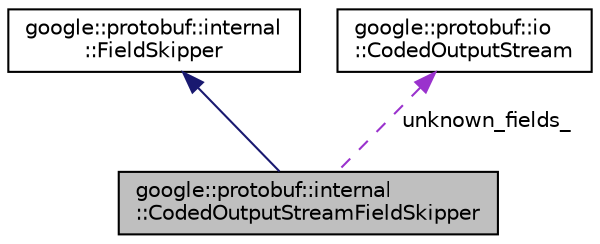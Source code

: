 digraph "google::protobuf::internal::CodedOutputStreamFieldSkipper"
{
 // LATEX_PDF_SIZE
  edge [fontname="Helvetica",fontsize="10",labelfontname="Helvetica",labelfontsize="10"];
  node [fontname="Helvetica",fontsize="10",shape=record];
  Node1 [label="google::protobuf::internal\l::CodedOutputStreamFieldSkipper",height=0.2,width=0.4,color="black", fillcolor="grey75", style="filled", fontcolor="black",tooltip=" "];
  Node2 -> Node1 [dir="back",color="midnightblue",fontsize="10",style="solid",fontname="Helvetica"];
  Node2 [label="google::protobuf::internal\l::FieldSkipper",height=0.2,width=0.4,color="black", fillcolor="white", style="filled",URL="$classgoogle_1_1protobuf_1_1internal_1_1FieldSkipper.html",tooltip=" "];
  Node3 -> Node1 [dir="back",color="darkorchid3",fontsize="10",style="dashed",label=" unknown_fields_" ,fontname="Helvetica"];
  Node3 [label="google::protobuf::io\l::CodedOutputStream",height=0.2,width=0.4,color="black", fillcolor="white", style="filled",URL="$classgoogle_1_1protobuf_1_1io_1_1CodedOutputStream.html",tooltip=" "];
}
